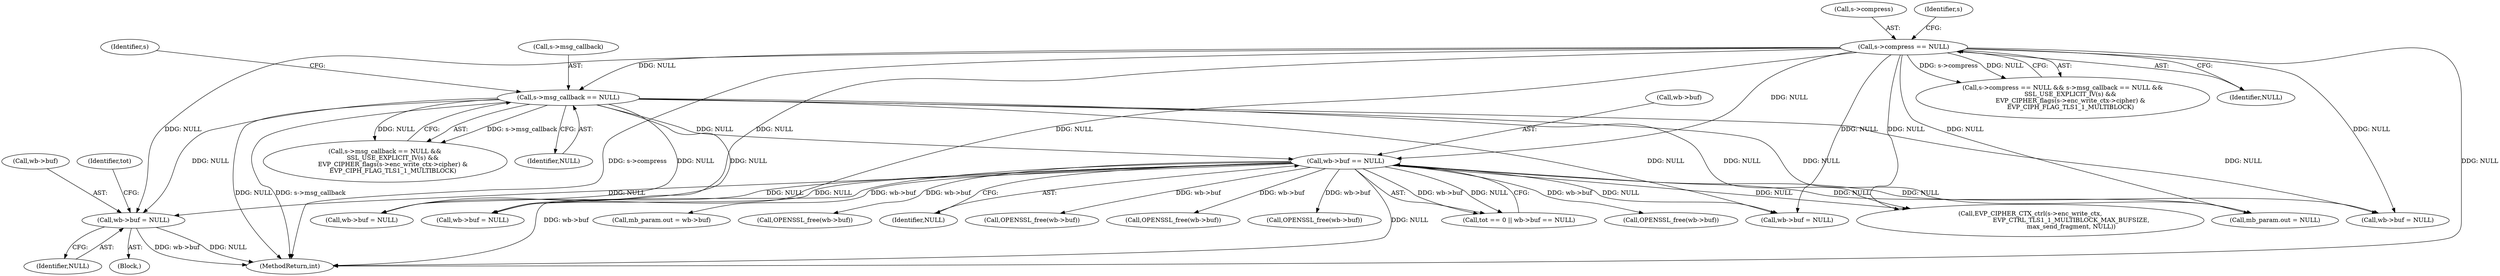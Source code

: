 digraph "0_openssl_77c77f0a1b9f15b869ca3342186dfbedd1119d0e@pointer" {
"1000369" [label="(Call,wb->buf = NULL)"];
"1000264" [label="(Call,s->compress == NULL)"];
"1000270" [label="(Call,s->msg_callback == NULL)"];
"1000304" [label="(Call,wb->buf == NULL)"];
"1000271" [label="(Call,s->msg_callback)"];
"1000300" [label="(Call,tot == 0 || wb->buf == NULL)"];
"1000394" [label="(Call,wb->buf = NULL)"];
"1000269" [label="(Call,s->msg_callback == NULL &&\n        SSL_USE_EXPLICIT_IV(s) &&\n        EVP_CIPHER_flags(s->enc_write_ctx->cipher) &\n        EVP_CIPH_FLAG_TLS1_1_MULTIBLOCK)"];
"1000373" [label="(Identifier,NULL)"];
"1000536" [label="(Call,wb->buf = NULL)"];
"1000263" [label="(Call,s->compress == NULL && s->msg_callback == NULL &&\n        SSL_USE_EXPLICIT_IV(s) &&\n        EVP_CIPHER_flags(s->enc_write_ctx->cipher) &\n        EVP_CIPH_FLAG_TLS1_1_MULTIBLOCK)"];
"1000274" [label="(Identifier,NULL)"];
"1000314" [label="(Call,EVP_CIPHER_CTX_ctrl(s->enc_write_ctx,\n                                          EVP_CTRL_TLS1_1_MULTIBLOCK_MAX_BUFSIZE,\n                                          max_send_fragment, NULL))"];
"1000693" [label="(Call,OPENSSL_free(wb->buf))"];
"1000270" [label="(Call,s->msg_callback == NULL)"];
"1000375" [label="(Identifier,tot)"];
"1000493" [label="(Call,mb_param.out = NULL)"];
"1000722" [label="(Call,wb->buf = NULL)"];
"1000542" [label="(Call,mb_param.out = wb->buf)"];
"1000365" [label="(Call,OPENSSL_free(wb->buf))"];
"1000856" [label="(MethodReturn,int)"];
"1000364" [label="(Block,)"];
"1000369" [label="(Call,wb->buf = NULL)"];
"1000264" [label="(Call,s->compress == NULL)"];
"1000304" [label="(Call,wb->buf == NULL)"];
"1000265" [label="(Call,s->compress)"];
"1000308" [label="(Identifier,NULL)"];
"1000370" [label="(Call,wb->buf)"];
"1000305" [label="(Call,wb->buf)"];
"1000697" [label="(Call,wb->buf = NULL)"];
"1000277" [label="(Identifier,s)"];
"1000390" [label="(Call,OPENSSL_free(wb->buf))"];
"1000272" [label="(Identifier,s)"];
"1000718" [label="(Call,OPENSSL_free(wb->buf))"];
"1000268" [label="(Identifier,NULL)"];
"1000532" [label="(Call,OPENSSL_free(wb->buf))"];
"1000369" -> "1000364"  [label="AST: "];
"1000369" -> "1000373"  [label="CFG: "];
"1000370" -> "1000369"  [label="AST: "];
"1000373" -> "1000369"  [label="AST: "];
"1000375" -> "1000369"  [label="CFG: "];
"1000369" -> "1000856"  [label="DDG: wb->buf"];
"1000369" -> "1000856"  [label="DDG: NULL"];
"1000264" -> "1000369"  [label="DDG: NULL"];
"1000270" -> "1000369"  [label="DDG: NULL"];
"1000304" -> "1000369"  [label="DDG: NULL"];
"1000264" -> "1000263"  [label="AST: "];
"1000264" -> "1000268"  [label="CFG: "];
"1000265" -> "1000264"  [label="AST: "];
"1000268" -> "1000264"  [label="AST: "];
"1000272" -> "1000264"  [label="CFG: "];
"1000263" -> "1000264"  [label="CFG: "];
"1000264" -> "1000856"  [label="DDG: s->compress"];
"1000264" -> "1000856"  [label="DDG: NULL"];
"1000264" -> "1000263"  [label="DDG: s->compress"];
"1000264" -> "1000263"  [label="DDG: NULL"];
"1000264" -> "1000270"  [label="DDG: NULL"];
"1000264" -> "1000304"  [label="DDG: NULL"];
"1000264" -> "1000314"  [label="DDG: NULL"];
"1000264" -> "1000394"  [label="DDG: NULL"];
"1000264" -> "1000493"  [label="DDG: NULL"];
"1000264" -> "1000536"  [label="DDG: NULL"];
"1000264" -> "1000697"  [label="DDG: NULL"];
"1000264" -> "1000722"  [label="DDG: NULL"];
"1000270" -> "1000269"  [label="AST: "];
"1000270" -> "1000274"  [label="CFG: "];
"1000271" -> "1000270"  [label="AST: "];
"1000274" -> "1000270"  [label="AST: "];
"1000277" -> "1000270"  [label="CFG: "];
"1000269" -> "1000270"  [label="CFG: "];
"1000270" -> "1000856"  [label="DDG: NULL"];
"1000270" -> "1000856"  [label="DDG: s->msg_callback"];
"1000270" -> "1000269"  [label="DDG: s->msg_callback"];
"1000270" -> "1000269"  [label="DDG: NULL"];
"1000270" -> "1000304"  [label="DDG: NULL"];
"1000270" -> "1000314"  [label="DDG: NULL"];
"1000270" -> "1000394"  [label="DDG: NULL"];
"1000270" -> "1000493"  [label="DDG: NULL"];
"1000270" -> "1000536"  [label="DDG: NULL"];
"1000270" -> "1000697"  [label="DDG: NULL"];
"1000270" -> "1000722"  [label="DDG: NULL"];
"1000304" -> "1000300"  [label="AST: "];
"1000304" -> "1000308"  [label="CFG: "];
"1000305" -> "1000304"  [label="AST: "];
"1000308" -> "1000304"  [label="AST: "];
"1000300" -> "1000304"  [label="CFG: "];
"1000304" -> "1000856"  [label="DDG: wb->buf"];
"1000304" -> "1000856"  [label="DDG: NULL"];
"1000304" -> "1000300"  [label="DDG: wb->buf"];
"1000304" -> "1000300"  [label="DDG: NULL"];
"1000304" -> "1000314"  [label="DDG: NULL"];
"1000304" -> "1000365"  [label="DDG: wb->buf"];
"1000304" -> "1000390"  [label="DDG: wb->buf"];
"1000304" -> "1000394"  [label="DDG: NULL"];
"1000304" -> "1000493"  [label="DDG: NULL"];
"1000304" -> "1000532"  [label="DDG: wb->buf"];
"1000304" -> "1000536"  [label="DDG: NULL"];
"1000304" -> "1000542"  [label="DDG: wb->buf"];
"1000304" -> "1000693"  [label="DDG: wb->buf"];
"1000304" -> "1000697"  [label="DDG: NULL"];
"1000304" -> "1000718"  [label="DDG: wb->buf"];
"1000304" -> "1000722"  [label="DDG: NULL"];
}
